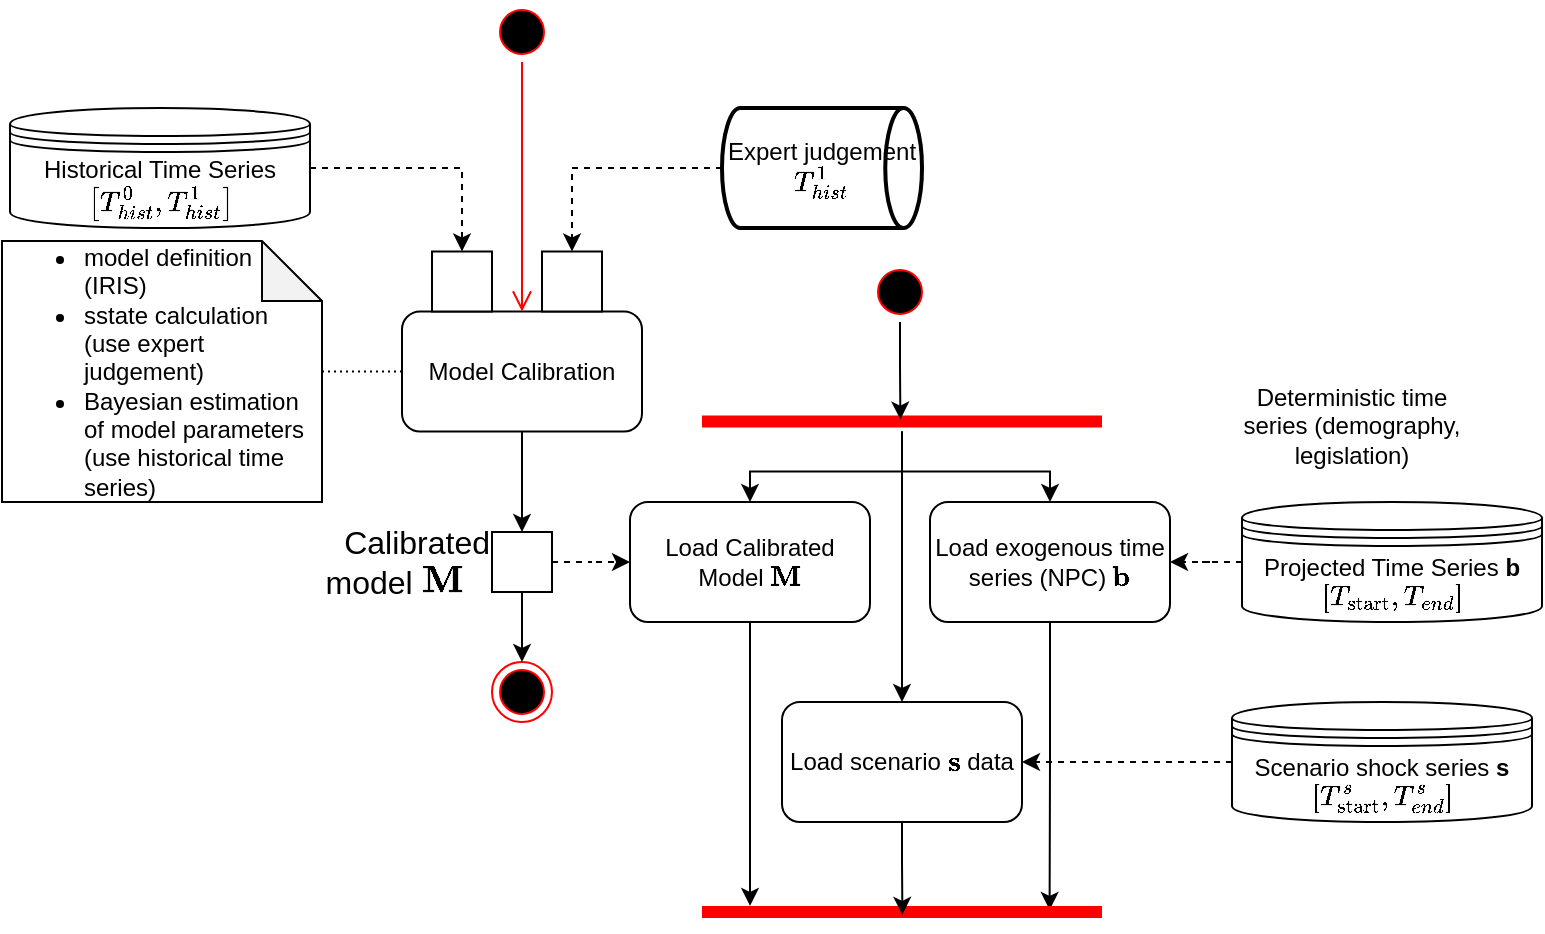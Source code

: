 <mxfile version="22.1.5" type="github">
  <diagram name="Page-1" id="4cjOTsyZxsAdYfcg_B9H">
    <mxGraphModel dx="1000" dy="516" grid="1" gridSize="10" guides="1" tooltips="1" connect="1" arrows="1" fold="1" page="1" pageScale="1" pageWidth="850" pageHeight="1100" math="1" shadow="0">
      <root>
        <mxCell id="0" />
        <mxCell id="1" parent="0" />
        <mxCell id="4ZAL9wbFRdzYvc97d1ax-1" value="Model Calibration" style="rounded=1;whiteSpace=wrap;html=1;" parent="1" vertex="1">
          <mxGeometry x="249" y="174.75" width="120" height="60" as="geometry" />
        </mxCell>
        <mxCell id="pF_UvxTDaDpJVQ_YQF3R-19" style="edgeStyle=orthogonalEdgeStyle;rounded=0;orthogonalLoop=1;jettySize=auto;html=1;entryX=0.5;entryY=0;entryDx=0;entryDy=0;" edge="1" parent="1" source="4ZAL9wbFRdzYvc97d1ax-2" target="pF_UvxTDaDpJVQ_YQF3R-14">
          <mxGeometry relative="1" as="geometry" />
        </mxCell>
        <mxCell id="pF_UvxTDaDpJVQ_YQF3R-21" style="edgeStyle=orthogonalEdgeStyle;rounded=0;orthogonalLoop=1;jettySize=auto;html=1;entryX=0.5;entryY=0;entryDx=0;entryDy=0;" edge="1" parent="1" source="4ZAL9wbFRdzYvc97d1ax-2" target="pF_UvxTDaDpJVQ_YQF3R-12">
          <mxGeometry relative="1" as="geometry" />
        </mxCell>
        <mxCell id="pF_UvxTDaDpJVQ_YQF3R-22" style="edgeStyle=orthogonalEdgeStyle;rounded=0;orthogonalLoop=1;jettySize=auto;html=1;entryX=0.5;entryY=0;entryDx=0;entryDy=0;" edge="1" parent="1" source="4ZAL9wbFRdzYvc97d1ax-2" target="pF_UvxTDaDpJVQ_YQF3R-10">
          <mxGeometry relative="1" as="geometry" />
        </mxCell>
        <mxCell id="4ZAL9wbFRdzYvc97d1ax-2" value="" style="shape=line;html=1;strokeWidth=6;strokeColor=#ff0000;" parent="1" vertex="1">
          <mxGeometry x="399" y="224.75" width="200" height="10" as="geometry" />
        </mxCell>
        <mxCell id="4ZAL9wbFRdzYvc97d1ax-4" value="" style="ellipse;html=1;shape=startState;fillColor=#000000;strokeColor=#ff0000;" parent="1" vertex="1">
          <mxGeometry x="294" y="20" width="30" height="30" as="geometry" />
        </mxCell>
        <mxCell id="4ZAL9wbFRdzYvc97d1ax-5" value="" style="edgeStyle=orthogonalEdgeStyle;html=1;verticalAlign=bottom;endArrow=open;endSize=8;strokeColor=#ff0000;rounded=0;entryX=0.5;entryY=0;entryDx=0;entryDy=0;" parent="1" source="4ZAL9wbFRdzYvc97d1ax-4" target="4ZAL9wbFRdzYvc97d1ax-1" edge="1">
          <mxGeometry relative="1" as="geometry">
            <mxPoint x="309" y="112" as="targetPoint" />
          </mxGeometry>
        </mxCell>
        <mxCell id="4ZAL9wbFRdzYvc97d1ax-6" value="" style="ellipse;html=1;shape=endState;fillColor=#000000;strokeColor=#ff0000;" parent="1" vertex="1">
          <mxGeometry x="294" y="350" width="30" height="30" as="geometry" />
        </mxCell>
        <mxCell id="4ZAL9wbFRdzYvc97d1ax-9" style="edgeStyle=orthogonalEdgeStyle;rounded=0;orthogonalLoop=1;jettySize=auto;html=1;entryX=0.5;entryY=0;entryDx=0;entryDy=0;exitX=1;exitY=0.5;exitDx=0;exitDy=0;dashed=1;" parent="1" source="4ZAL9wbFRdzYvc97d1ax-19" target="5N0vyVMTVxUN1KoBnB6p-6" edge="1">
          <mxGeometry relative="1" as="geometry">
            <mxPoint x="159" y="103" as="sourcePoint" />
            <mxPoint x="280.595" y="103.42" as="targetPoint" />
          </mxGeometry>
        </mxCell>
        <mxCell id="4ZAL9wbFRdzYvc97d1ax-11" style="edgeStyle=orthogonalEdgeStyle;rounded=0;orthogonalLoop=1;jettySize=auto;html=1;entryX=0.5;entryY=0;entryDx=0;entryDy=0;" parent="1" source="4ZAL9wbFRdzYvc97d1ax-1" target="5N0vyVMTVxUN1KoBnB6p-3" edge="1">
          <mxGeometry relative="1" as="geometry">
            <mxPoint x="309" y="263" as="targetPoint" />
          </mxGeometry>
        </mxCell>
        <mxCell id="pF_UvxTDaDpJVQ_YQF3R-1" style="edgeStyle=orthogonalEdgeStyle;rounded=0;orthogonalLoop=1;jettySize=auto;html=1;entryX=0;entryY=0.5;entryDx=0;entryDy=0;endArrow=none;endFill=0;dashed=1;dashPattern=1 2;" edge="1" parent="1" source="4ZAL9wbFRdzYvc97d1ax-17" target="4ZAL9wbFRdzYvc97d1ax-1">
          <mxGeometry relative="1" as="geometry" />
        </mxCell>
        <mxCell id="4ZAL9wbFRdzYvc97d1ax-17" value="&lt;div style=&quot;text-align: left;&quot;&gt;&lt;ul&gt;&lt;li&gt;&lt;span style=&quot;background-color: initial;&quot;&gt;model definition (IRIS)&lt;/span&gt;&lt;/li&gt;&lt;li&gt;&lt;span style=&quot;background-color: initial;&quot;&gt;sstate calculation (use expert judgement)&lt;/span&gt;&lt;/li&gt;&lt;li&gt;&lt;span style=&quot;background-color: initial;&quot;&gt;Bayesian estimation of model parameters (use historical time series)&lt;/span&gt;&lt;/li&gt;&lt;/ul&gt;&lt;/div&gt;" style="shape=note;whiteSpace=wrap;html=1;backgroundOutline=1;darkOpacity=0.05;" parent="1" vertex="1">
          <mxGeometry x="49" y="139.5" width="160" height="130.5" as="geometry" />
        </mxCell>
        <mxCell id="4ZAL9wbFRdzYvc97d1ax-19" value="Historical Time Series&lt;br style=&quot;border-color: var(--border-color);&quot;&gt;`[T_{hist}^0,T_{hist}^1]`" style="shape=datastore;whiteSpace=wrap;html=1;" parent="1" vertex="1">
          <mxGeometry x="53" y="73" width="150" height="60" as="geometry" />
        </mxCell>
        <mxCell id="pF_UvxTDaDpJVQ_YQF3R-13" style="edgeStyle=orthogonalEdgeStyle;rounded=0;orthogonalLoop=1;jettySize=auto;html=1;dashed=1;" edge="1" parent="1" source="4ZAL9wbFRdzYvc97d1ax-20" target="pF_UvxTDaDpJVQ_YQF3R-12">
          <mxGeometry relative="1" as="geometry" />
        </mxCell>
        <mxCell id="4ZAL9wbFRdzYvc97d1ax-20" value="Projected Time Series &lt;b&gt;b&lt;/b&gt;&lt;br style=&quot;border-color: var(--border-color);&quot;&gt;`[T_{&quot;start&quot;},T_{end}]`" style="shape=datastore;whiteSpace=wrap;html=1;" parent="1" vertex="1">
          <mxGeometry x="669" y="270" width="150" height="60" as="geometry" />
        </mxCell>
        <mxCell id="4RQFRMRZ5EzXTEA-PKnb-11" style="edgeStyle=orthogonalEdgeStyle;rounded=0;orthogonalLoop=1;jettySize=auto;html=1;entryX=0.5;entryY=0;entryDx=0;entryDy=0;exitX=0;exitY=0.5;exitDx=0;exitDy=0;exitPerimeter=0;dashed=1;" parent="1" source="4ZAL9wbFRdzYvc97d1ax-22" target="4RQFRMRZ5EzXTEA-PKnb-4" edge="1">
          <mxGeometry relative="1" as="geometry">
            <mxPoint x="417" y="103" as="sourcePoint" />
          </mxGeometry>
        </mxCell>
        <mxCell id="4ZAL9wbFRdzYvc97d1ax-22" value="Expert judgement `T_{hist}^1`" style="strokeWidth=2;html=1;shape=mxgraph.flowchart.direct_data;whiteSpace=wrap;" parent="1" vertex="1">
          <mxGeometry x="409" y="73" width="100" height="60" as="geometry" />
        </mxCell>
        <mxCell id="4RQFRMRZ5EzXTEA-PKnb-12" style="edgeStyle=orthogonalEdgeStyle;rounded=0;orthogonalLoop=1;jettySize=auto;html=1;" parent="1" source="5N0vyVMTVxUN1KoBnB6p-3" target="4ZAL9wbFRdzYvc97d1ax-6" edge="1">
          <mxGeometry relative="1" as="geometry" />
        </mxCell>
        <mxCell id="pF_UvxTDaDpJVQ_YQF3R-20" style="edgeStyle=orthogonalEdgeStyle;rounded=0;orthogonalLoop=1;jettySize=auto;html=1;entryX=0;entryY=0.5;entryDx=0;entryDy=0;dashed=1;" edge="1" parent="1" source="5N0vyVMTVxUN1KoBnB6p-3" target="pF_UvxTDaDpJVQ_YQF3R-14">
          <mxGeometry relative="1" as="geometry" />
        </mxCell>
        <mxCell id="5N0vyVMTVxUN1KoBnB6p-3" value="Calibrated &lt;br&gt;model `\bb{M}`&amp;nbsp; &amp;nbsp;" style="html=1;rounded=0;fontSize=16;labelPosition=left;verticalLabelPosition=middle;align=right;verticalAlign=middle;" parent="1" vertex="1">
          <mxGeometry x="294" y="285" width="30" height="30" as="geometry" />
        </mxCell>
        <mxCell id="5N0vyVMTVxUN1KoBnB6p-6" value="" style="fontStyle=0;labelPosition=right;verticalLabelPosition=middle;align=left;verticalAlign=middle;spacingLeft=2;fontSize=16;" parent="1" vertex="1">
          <mxGeometry x="264" y="144.75" width="30" height="30" as="geometry" />
        </mxCell>
        <mxCell id="4RQFRMRZ5EzXTEA-PKnb-4" value="" style="fontStyle=0;labelPosition=right;verticalLabelPosition=middle;align=left;verticalAlign=middle;spacingLeft=2;fontSize=16;" parent="1" vertex="1">
          <mxGeometry x="319" y="144.75" width="30" height="30" as="geometry" />
        </mxCell>
        <mxCell id="pF_UvxTDaDpJVQ_YQF3R-2" value="" style="ellipse;html=1;shape=startState;fillColor=#000000;strokeColor=#ff0000;" vertex="1" parent="1">
          <mxGeometry x="483" y="150" width="30" height="30" as="geometry" />
        </mxCell>
        <mxCell id="pF_UvxTDaDpJVQ_YQF3R-7" value="Deterministic time series (demography, legislation)" style="text;html=1;strokeColor=none;fillColor=none;align=center;verticalAlign=middle;whiteSpace=wrap;rounded=0;" vertex="1" parent="1">
          <mxGeometry x="664" y="216.5" width="120" height="30" as="geometry" />
        </mxCell>
        <mxCell id="pF_UvxTDaDpJVQ_YQF3R-11" style="edgeStyle=orthogonalEdgeStyle;rounded=0;orthogonalLoop=1;jettySize=auto;html=1;entryX=1;entryY=0.5;entryDx=0;entryDy=0;dashed=1;" edge="1" parent="1" source="pF_UvxTDaDpJVQ_YQF3R-9" target="pF_UvxTDaDpJVQ_YQF3R-10">
          <mxGeometry relative="1" as="geometry" />
        </mxCell>
        <mxCell id="pF_UvxTDaDpJVQ_YQF3R-9" value="Scenario shock series &lt;b&gt;s&lt;/b&gt; `[T_{&quot;start&quot;}^s,T_{end}^s]`" style="shape=datastore;whiteSpace=wrap;html=1;" vertex="1" parent="1">
          <mxGeometry x="664" y="370" width="150" height="60" as="geometry" />
        </mxCell>
        <mxCell id="pF_UvxTDaDpJVQ_YQF3R-10" value="Load scenario `\bb{s}` data" style="rounded=1;whiteSpace=wrap;html=1;" vertex="1" parent="1">
          <mxGeometry x="439" y="370" width="120" height="60" as="geometry" />
        </mxCell>
        <mxCell id="pF_UvxTDaDpJVQ_YQF3R-29" style="edgeStyle=orthogonalEdgeStyle;rounded=0;orthogonalLoop=1;jettySize=auto;html=1;entryX=0.869;entryY=0.4;entryDx=0;entryDy=0;entryPerimeter=0;" edge="1" parent="1" source="pF_UvxTDaDpJVQ_YQF3R-12" target="pF_UvxTDaDpJVQ_YQF3R-25">
          <mxGeometry relative="1" as="geometry" />
        </mxCell>
        <mxCell id="pF_UvxTDaDpJVQ_YQF3R-12" value="Load exogenous time series (NPC) `\bb{b}`" style="rounded=1;whiteSpace=wrap;html=1;" vertex="1" parent="1">
          <mxGeometry x="513" y="270" width="120" height="60" as="geometry" />
        </mxCell>
        <mxCell id="pF_UvxTDaDpJVQ_YQF3R-27" style="edgeStyle=orthogonalEdgeStyle;rounded=0;orthogonalLoop=1;jettySize=auto;html=1;entryX=0.12;entryY=0.195;entryDx=0;entryDy=0;entryPerimeter=0;" edge="1" parent="1" source="pF_UvxTDaDpJVQ_YQF3R-14" target="pF_UvxTDaDpJVQ_YQF3R-25">
          <mxGeometry relative="1" as="geometry" />
        </mxCell>
        <mxCell id="pF_UvxTDaDpJVQ_YQF3R-14" value="Load Calibrated Model `\bb{M}`" style="rounded=1;whiteSpace=wrap;html=1;" vertex="1" parent="1">
          <mxGeometry x="363" y="270" width="120" height="60" as="geometry" />
        </mxCell>
        <mxCell id="pF_UvxTDaDpJVQ_YQF3R-18" style="edgeStyle=orthogonalEdgeStyle;rounded=0;orthogonalLoop=1;jettySize=auto;html=1;entryX=0.496;entryY=0.405;entryDx=0;entryDy=0;entryPerimeter=0;" edge="1" parent="1" source="pF_UvxTDaDpJVQ_YQF3R-2" target="4ZAL9wbFRdzYvc97d1ax-2">
          <mxGeometry relative="1" as="geometry" />
        </mxCell>
        <mxCell id="pF_UvxTDaDpJVQ_YQF3R-25" value="" style="shape=line;html=1;strokeWidth=6;strokeColor=#ff0000;" vertex="1" parent="1">
          <mxGeometry x="399" y="470" width="200" height="10" as="geometry" />
        </mxCell>
        <mxCell id="pF_UvxTDaDpJVQ_YQF3R-28" style="edgeStyle=orthogonalEdgeStyle;rounded=0;orthogonalLoop=1;jettySize=auto;html=1;entryX=0.501;entryY=0.64;entryDx=0;entryDy=0;entryPerimeter=0;" edge="1" parent="1" source="pF_UvxTDaDpJVQ_YQF3R-10" target="pF_UvxTDaDpJVQ_YQF3R-25">
          <mxGeometry relative="1" as="geometry" />
        </mxCell>
      </root>
    </mxGraphModel>
  </diagram>
</mxfile>
